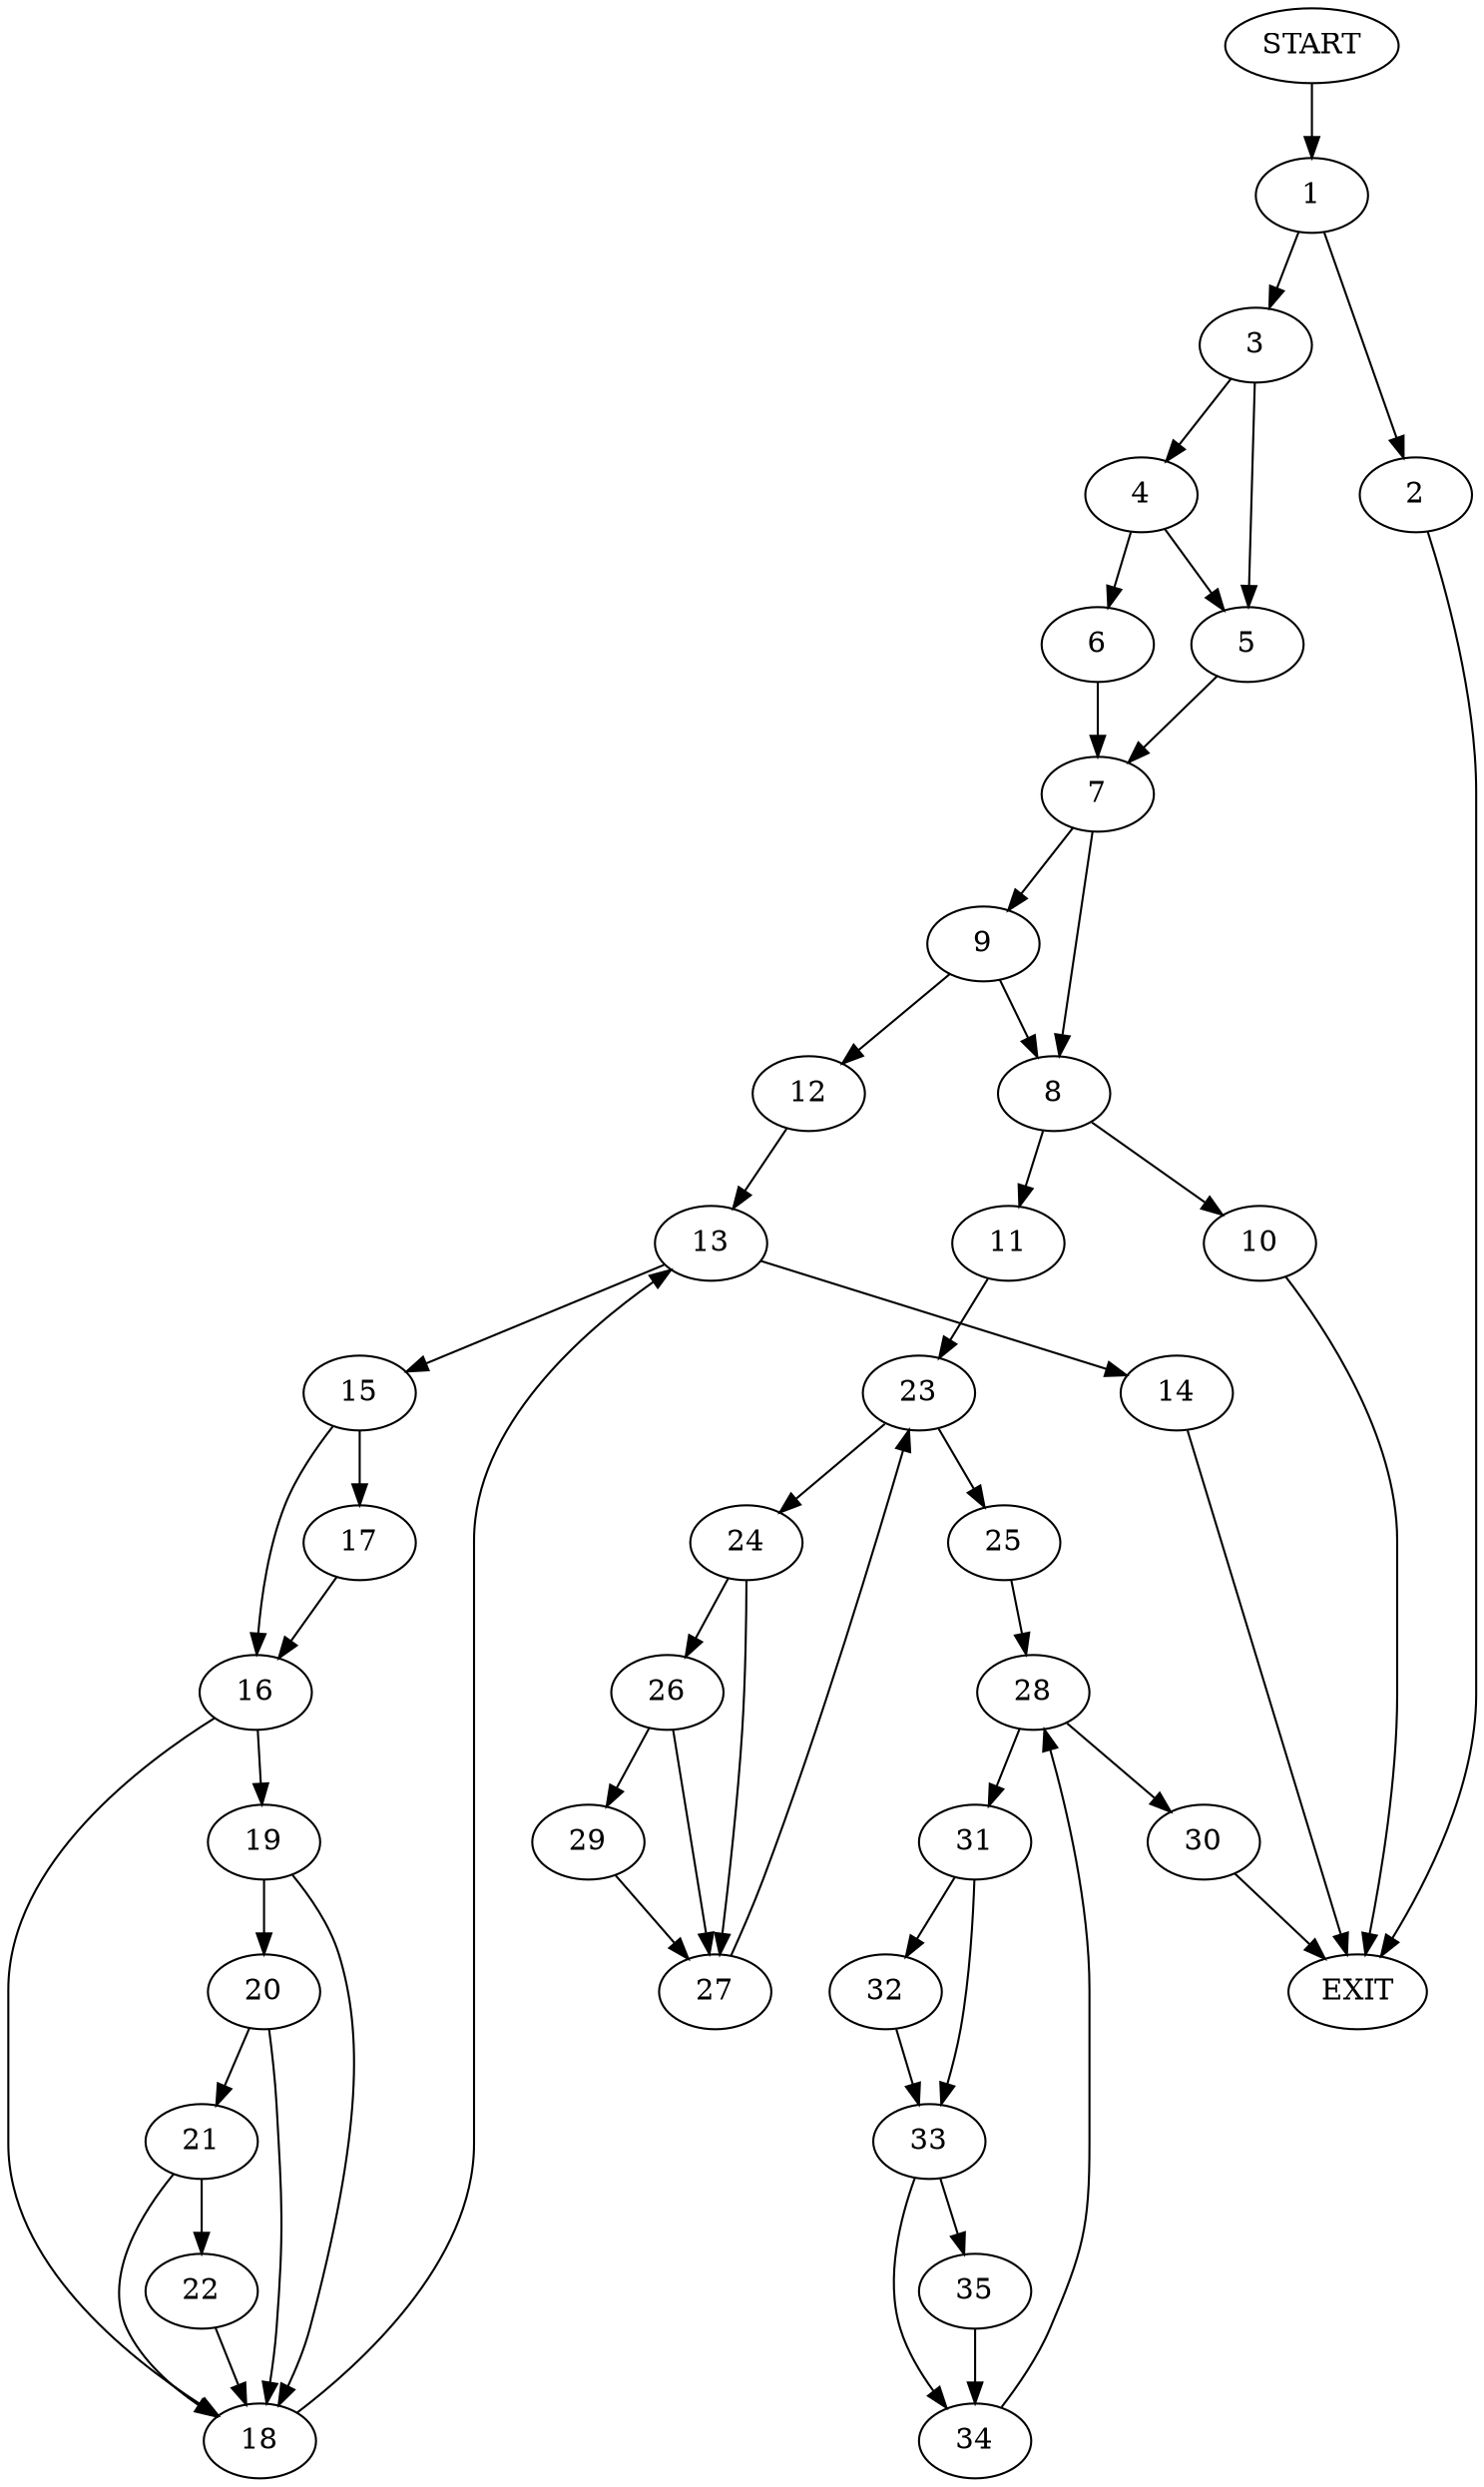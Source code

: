 digraph {
0 [label="START"]
36 [label="EXIT"]
0 -> 1
1 -> 2
1 -> 3
2 -> 36
3 -> 4
3 -> 5
4 -> 6
4 -> 5
5 -> 7
6 -> 7
7 -> 8
7 -> 9
8 -> 10
8 -> 11
9 -> 8
9 -> 12
12 -> 13
13 -> 14
13 -> 15
14 -> 36
15 -> 16
15 -> 17
17 -> 16
16 -> 18
16 -> 19
19 -> 20
19 -> 18
18 -> 13
20 -> 21
20 -> 18
21 -> 18
21 -> 22
22 -> 18
10 -> 36
11 -> 23
23 -> 24
23 -> 25
24 -> 26
24 -> 27
25 -> 28
27 -> 23
26 -> 27
26 -> 29
29 -> 27
28 -> 30
28 -> 31
31 -> 32
31 -> 33
30 -> 36
33 -> 34
33 -> 35
32 -> 33
34 -> 28
35 -> 34
}
